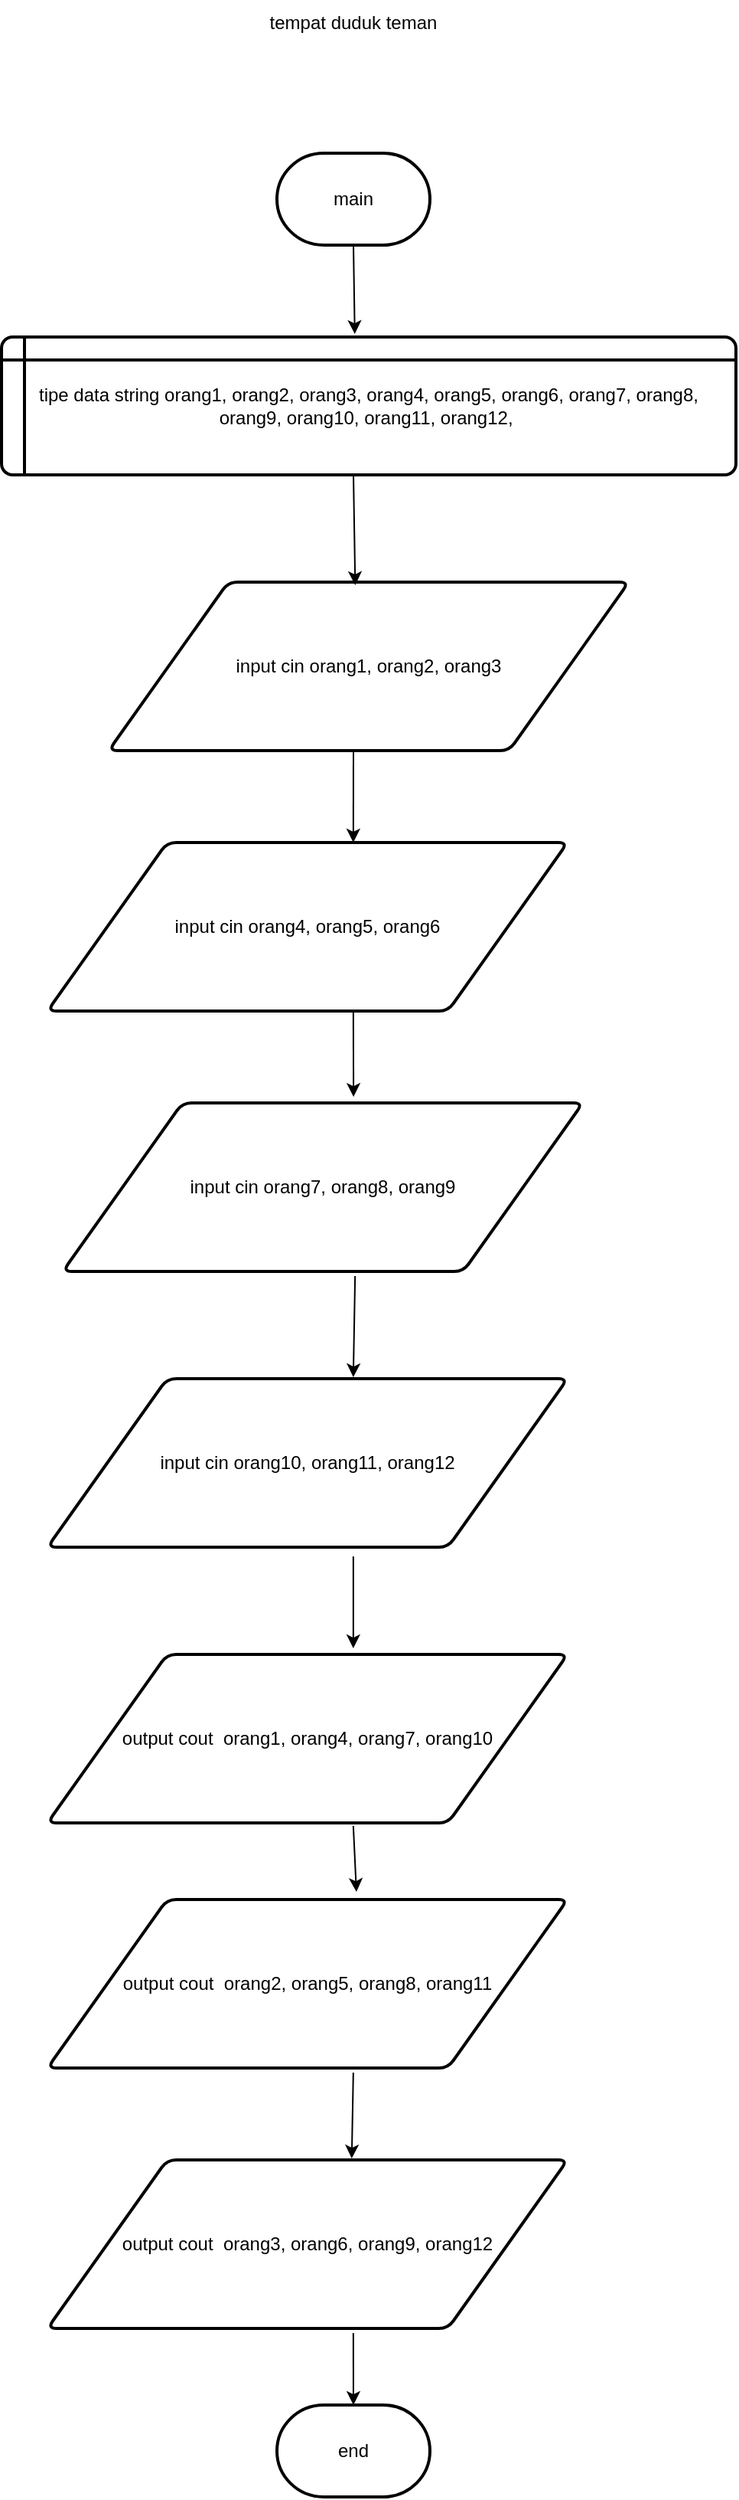 <mxfile version="21.8.1" type="device">
  <diagram name="Page-1" id="b07IbBNbIsZnQVZNvSNq">
    <mxGraphModel dx="817" dy="447" grid="1" gridSize="10" guides="1" tooltips="1" connect="1" arrows="1" fold="1" page="1" pageScale="1" pageWidth="850" pageHeight="1100" math="0" shadow="0">
      <root>
        <mxCell id="0" />
        <mxCell id="1" parent="0" />
        <mxCell id="ZtJiLXmuSVNez-R2qtF_-1" value="main" style="strokeWidth=2;html=1;shape=mxgraph.flowchart.terminator;whiteSpace=wrap;" parent="1" vertex="1">
          <mxGeometry x="350" y="150" width="100" height="60" as="geometry" />
        </mxCell>
        <mxCell id="ZtJiLXmuSVNez-R2qtF_-2" value="tempat duduk teman" style="text;html=1;strokeColor=none;fillColor=none;align=center;verticalAlign=middle;whiteSpace=wrap;rounded=0;" parent="1" vertex="1">
          <mxGeometry x="340" y="50" width="120" height="30" as="geometry" />
        </mxCell>
        <mxCell id="ZtJiLXmuSVNez-R2qtF_-3" value="tipe data string orang1, orang2, orang3, orang4, orang5, orang6, orang7, orang8, &lt;br&gt;orang9, orang10, orang11, orang12,&amp;nbsp;" style="shape=internalStorage;whiteSpace=wrap;html=1;dx=15;dy=15;rounded=1;arcSize=8;strokeWidth=2;" parent="1" vertex="1">
          <mxGeometry x="170" y="270" width="480" height="90" as="geometry" />
        </mxCell>
        <mxCell id="ZtJiLXmuSVNez-R2qtF_-4" value="input cin orang1, orang2, orang3" style="shape=parallelogram;html=1;strokeWidth=2;perimeter=parallelogramPerimeter;whiteSpace=wrap;rounded=1;arcSize=12;size=0.23;" parent="1" vertex="1">
          <mxGeometry x="240" y="430" width="340" height="110" as="geometry" />
        </mxCell>
        <mxCell id="ZtJiLXmuSVNez-R2qtF_-6" value="input cin orang4, orang5, orang6" style="shape=parallelogram;html=1;strokeWidth=2;perimeter=parallelogramPerimeter;whiteSpace=wrap;rounded=1;arcSize=12;size=0.23;" parent="1" vertex="1">
          <mxGeometry x="200" y="600" width="340" height="110" as="geometry" />
        </mxCell>
        <mxCell id="ZtJiLXmuSVNez-R2qtF_-7" value="input cin orang7, orang8, orang9" style="shape=parallelogram;html=1;strokeWidth=2;perimeter=parallelogramPerimeter;whiteSpace=wrap;rounded=1;arcSize=12;size=0.23;" parent="1" vertex="1">
          <mxGeometry x="210" y="770" width="340" height="110" as="geometry" />
        </mxCell>
        <mxCell id="ZtJiLXmuSVNez-R2qtF_-8" value="input cin orang10, orang11, orang12" style="shape=parallelogram;html=1;strokeWidth=2;perimeter=parallelogramPerimeter;whiteSpace=wrap;rounded=1;arcSize=12;size=0.23;" parent="1" vertex="1">
          <mxGeometry x="200" y="950" width="340" height="110" as="geometry" />
        </mxCell>
        <mxCell id="ZtJiLXmuSVNez-R2qtF_-9" value="output cout&amp;nbsp; orang1, orang4, orang7, orang10" style="shape=parallelogram;html=1;strokeWidth=2;perimeter=parallelogramPerimeter;whiteSpace=wrap;rounded=1;arcSize=12;size=0.23;" parent="1" vertex="1">
          <mxGeometry x="200" y="1130" width="340" height="110" as="geometry" />
        </mxCell>
        <mxCell id="ZtJiLXmuSVNez-R2qtF_-10" value="output cout&amp;nbsp; orang2, orang5, orang8, orang11" style="shape=parallelogram;html=1;strokeWidth=2;perimeter=parallelogramPerimeter;whiteSpace=wrap;rounded=1;arcSize=12;size=0.23;" parent="1" vertex="1">
          <mxGeometry x="200" y="1290" width="340" height="110" as="geometry" />
        </mxCell>
        <mxCell id="ZtJiLXmuSVNez-R2qtF_-11" value="output cout&amp;nbsp; orang3, orang6, orang9, orang12" style="shape=parallelogram;html=1;strokeWidth=2;perimeter=parallelogramPerimeter;whiteSpace=wrap;rounded=1;arcSize=12;size=0.23;" parent="1" vertex="1">
          <mxGeometry x="200" y="1460" width="340" height="110" as="geometry" />
        </mxCell>
        <mxCell id="ZtJiLXmuSVNez-R2qtF_-12" value="end" style="strokeWidth=2;html=1;shape=mxgraph.flowchart.terminator;whiteSpace=wrap;" parent="1" vertex="1">
          <mxGeometry x="350" y="1620" width="100" height="60" as="geometry" />
        </mxCell>
        <mxCell id="ZtJiLXmuSVNez-R2qtF_-14" value="" style="endArrow=classic;html=1;rounded=0;exitX=0.5;exitY=1;exitDx=0;exitDy=0;exitPerimeter=0;entryX=0.481;entryY=-0.022;entryDx=0;entryDy=0;entryPerimeter=0;" parent="1" source="ZtJiLXmuSVNez-R2qtF_-1" target="ZtJiLXmuSVNez-R2qtF_-3" edge="1">
          <mxGeometry width="50" height="50" relative="1" as="geometry">
            <mxPoint x="390" y="230" as="sourcePoint" />
            <mxPoint x="440" y="180" as="targetPoint" />
          </mxGeometry>
        </mxCell>
        <mxCell id="ZtJiLXmuSVNez-R2qtF_-16" value="" style="endArrow=classic;html=1;rounded=0;entryX=0.474;entryY=0.018;entryDx=0;entryDy=0;entryPerimeter=0;" parent="1" target="ZtJiLXmuSVNez-R2qtF_-4" edge="1">
          <mxGeometry width="50" height="50" relative="1" as="geometry">
            <mxPoint x="400" y="360" as="sourcePoint" />
            <mxPoint x="440" y="320" as="targetPoint" />
          </mxGeometry>
        </mxCell>
        <mxCell id="ZtJiLXmuSVNez-R2qtF_-17" value="" style="endArrow=classic;html=1;rounded=0;entryX=0.588;entryY=0;entryDx=0;entryDy=0;entryPerimeter=0;" parent="1" target="ZtJiLXmuSVNez-R2qtF_-6" edge="1">
          <mxGeometry width="50" height="50" relative="1" as="geometry">
            <mxPoint x="400" y="540" as="sourcePoint" />
            <mxPoint x="450" y="490" as="targetPoint" />
          </mxGeometry>
        </mxCell>
        <mxCell id="ZtJiLXmuSVNez-R2qtF_-18" value="" style="endArrow=classic;html=1;rounded=0;exitX=0.588;exitY=0.991;exitDx=0;exitDy=0;exitPerimeter=0;entryX=0.559;entryY=-0.036;entryDx=0;entryDy=0;entryPerimeter=0;" parent="1" source="ZtJiLXmuSVNez-R2qtF_-6" target="ZtJiLXmuSVNez-R2qtF_-7" edge="1">
          <mxGeometry width="50" height="50" relative="1" as="geometry">
            <mxPoint x="400" y="750" as="sourcePoint" />
            <mxPoint x="450" y="700" as="targetPoint" />
          </mxGeometry>
        </mxCell>
        <mxCell id="ZtJiLXmuSVNez-R2qtF_-19" value="" style="endArrow=classic;html=1;rounded=0;exitX=0.562;exitY=1.027;exitDx=0;exitDy=0;exitPerimeter=0;entryX=0.588;entryY=-0.009;entryDx=0;entryDy=0;entryPerimeter=0;" parent="1" source="ZtJiLXmuSVNez-R2qtF_-7" target="ZtJiLXmuSVNez-R2qtF_-8" edge="1">
          <mxGeometry width="50" height="50" relative="1" as="geometry">
            <mxPoint x="400" y="900" as="sourcePoint" />
            <mxPoint x="450" y="850" as="targetPoint" />
          </mxGeometry>
        </mxCell>
        <mxCell id="ZtJiLXmuSVNez-R2qtF_-20" value="" style="endArrow=classic;html=1;rounded=0;exitX=0.588;exitY=1.055;exitDx=0;exitDy=0;exitPerimeter=0;entryX=0.588;entryY=-0.036;entryDx=0;entryDy=0;entryPerimeter=0;" parent="1" source="ZtJiLXmuSVNez-R2qtF_-8" target="ZtJiLXmuSVNez-R2qtF_-9" edge="1">
          <mxGeometry width="50" height="50" relative="1" as="geometry">
            <mxPoint x="400" y="1090" as="sourcePoint" />
            <mxPoint x="450" y="1040" as="targetPoint" />
          </mxGeometry>
        </mxCell>
        <mxCell id="ZtJiLXmuSVNez-R2qtF_-21" value="" style="endArrow=classic;html=1;rounded=0;exitX=0.588;exitY=1.018;exitDx=0;exitDy=0;exitPerimeter=0;entryX=0.594;entryY=-0.045;entryDx=0;entryDy=0;entryPerimeter=0;" parent="1" source="ZtJiLXmuSVNez-R2qtF_-9" target="ZtJiLXmuSVNez-R2qtF_-10" edge="1">
          <mxGeometry width="50" height="50" relative="1" as="geometry">
            <mxPoint x="400" y="1320" as="sourcePoint" />
            <mxPoint x="450" y="1270" as="targetPoint" />
          </mxGeometry>
        </mxCell>
        <mxCell id="ZtJiLXmuSVNez-R2qtF_-22" value="" style="endArrow=classic;html=1;rounded=0;exitX=0.588;exitY=1.027;exitDx=0;exitDy=0;exitPerimeter=0;entryX=0.585;entryY=-0.009;entryDx=0;entryDy=0;entryPerimeter=0;" parent="1" source="ZtJiLXmuSVNez-R2qtF_-10" target="ZtJiLXmuSVNez-R2qtF_-11" edge="1">
          <mxGeometry width="50" height="50" relative="1" as="geometry">
            <mxPoint x="400" y="1430" as="sourcePoint" />
            <mxPoint x="450" y="1380" as="targetPoint" />
          </mxGeometry>
        </mxCell>
        <mxCell id="ZtJiLXmuSVNez-R2qtF_-23" value="" style="endArrow=classic;html=1;rounded=0;exitX=0.588;exitY=1.027;exitDx=0;exitDy=0;exitPerimeter=0;entryX=0.5;entryY=0;entryDx=0;entryDy=0;entryPerimeter=0;" parent="1" source="ZtJiLXmuSVNez-R2qtF_-11" target="ZtJiLXmuSVNez-R2qtF_-12" edge="1">
          <mxGeometry width="50" height="50" relative="1" as="geometry">
            <mxPoint x="400" y="1530" as="sourcePoint" />
            <mxPoint x="450" y="1480" as="targetPoint" />
          </mxGeometry>
        </mxCell>
      </root>
    </mxGraphModel>
  </diagram>
</mxfile>

